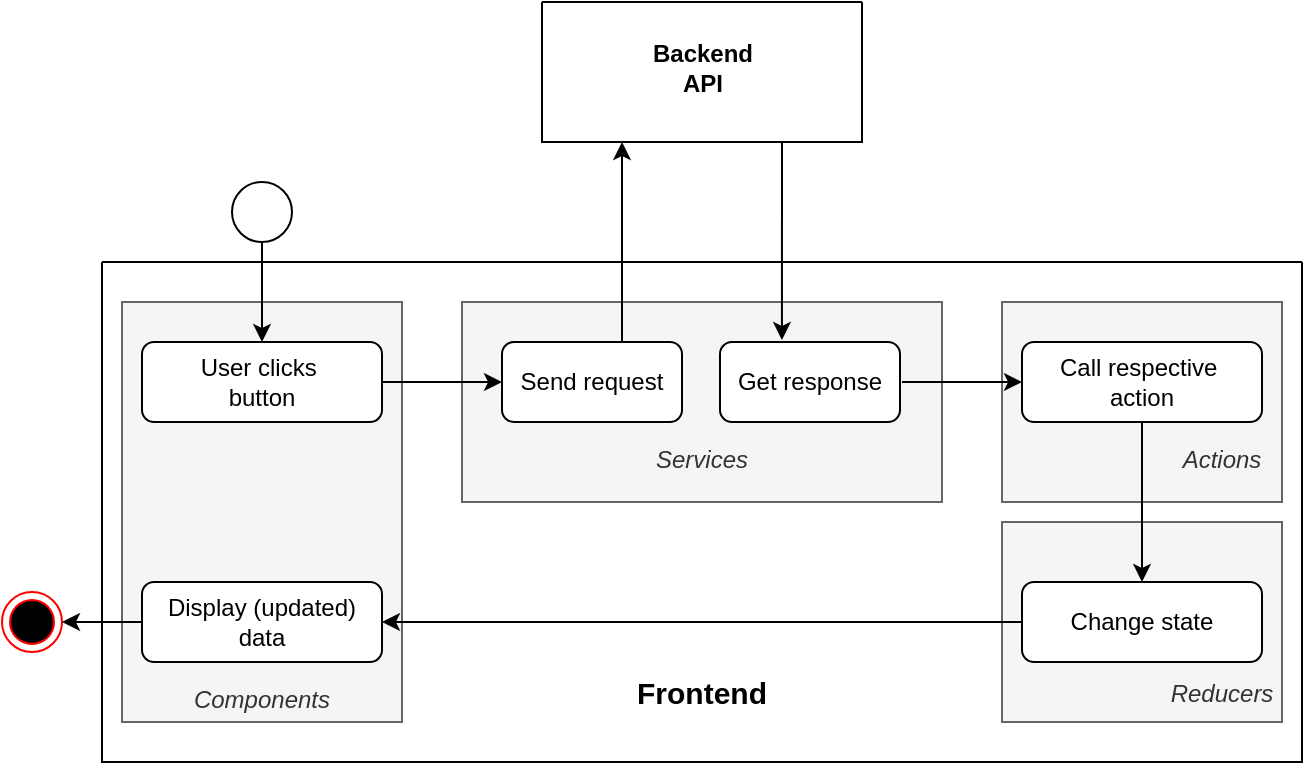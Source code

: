 <mxfile version="24.0.7" type="github">
  <diagram id="C5RBs43oDa-KdzZeNtuy" name="Page-1">
    <mxGraphModel dx="954" dy="589" grid="1" gridSize="10" guides="1" tooltips="1" connect="1" arrows="1" fold="1" page="1" pageScale="1" pageWidth="827" pageHeight="1169" math="0" shadow="0">
      <root>
        <mxCell id="WIyWlLk6GJQsqaUBKTNV-0" />
        <mxCell id="WIyWlLk6GJQsqaUBKTNV-1" parent="WIyWlLk6GJQsqaUBKTNV-0" />
        <mxCell id="QYOoLR-ja1ZamOnMHRZ6-29" value="&lt;div&gt;&lt;br&gt;&lt;/div&gt;&lt;div&gt;&lt;br&gt;&lt;/div&gt;&lt;div&gt;&lt;br&gt;&lt;/div&gt;&lt;div&gt;&lt;br&gt;&lt;/div&gt;&lt;div align=&quot;left&quot;&gt;&lt;span style=&quot;white-space: pre;&quot;&gt;&#x9;&lt;/span&gt;&lt;span style=&quot;white-space: pre;&quot;&gt;&#x9;&lt;/span&gt;&lt;span style=&quot;white-space: pre;&quot;&gt;&#x9;&lt;/span&gt;&lt;i&gt;Actions&lt;/i&gt;&lt;br&gt;&lt;/div&gt;" style="rounded=0;whiteSpace=wrap;html=1;fillColor=#f5f5f5;fontColor=#333333;strokeColor=#666666;" vertex="1" parent="WIyWlLk6GJQsqaUBKTNV-1">
          <mxGeometry x="510" y="220" width="140" height="100" as="geometry" />
        </mxCell>
        <mxCell id="r1Ca3r6ym71Bvj_4E0K6-16" value="" style="swimlane;startSize=0;" parent="WIyWlLk6GJQsqaUBKTNV-1" vertex="1">
          <mxGeometry x="60" y="200" width="600" height="250" as="geometry" />
        </mxCell>
        <mxCell id="QYOoLR-ja1ZamOnMHRZ6-30" value="&lt;div&gt;&lt;br&gt;&lt;/div&gt;&lt;div&gt;&lt;br&gt;&lt;/div&gt;&lt;div&gt;&lt;br&gt;&lt;/div&gt;&lt;div&gt;&lt;br&gt;&lt;/div&gt;&lt;div&gt;&lt;br&gt;&lt;/div&gt;&lt;div&gt;&lt;i&gt;&lt;span style=&quot;white-space: pre;&quot;&gt;&#x9;&lt;/span&gt;&lt;span style=&quot;white-space: pre;&quot;&gt;&#x9;&lt;/span&gt;&lt;span style=&quot;white-space: pre;&quot;&gt;&#x9;&lt;/span&gt;Reducers&lt;/i&gt;&lt;/div&gt;" style="rounded=0;whiteSpace=wrap;html=1;fillColor=#f5f5f5;fontColor=#333333;strokeColor=#666666;" vertex="1" parent="r1Ca3r6ym71Bvj_4E0K6-16">
          <mxGeometry x="450" y="130" width="140" height="100" as="geometry" />
        </mxCell>
        <mxCell id="QYOoLR-ja1ZamOnMHRZ6-27" value="&lt;div&gt;&lt;i&gt;&lt;br&gt;&lt;/i&gt;&lt;/div&gt;&lt;div&gt;&lt;i&gt;&lt;br&gt;&lt;/i&gt;&lt;/div&gt;&lt;div&gt;&lt;i&gt;&lt;br&gt;&lt;/i&gt;&lt;/div&gt;&lt;div&gt;&lt;i&gt;&lt;br&gt;&lt;/i&gt;&lt;/div&gt;&lt;div&gt;&lt;i&gt;Services&lt;br&gt;&lt;/i&gt;&lt;/div&gt;" style="rounded=0;whiteSpace=wrap;html=1;fillColor=#f5f5f5;fontColor=#333333;strokeColor=#666666;" vertex="1" parent="r1Ca3r6ym71Bvj_4E0K6-16">
          <mxGeometry x="180" y="20" width="240" height="100" as="geometry" />
        </mxCell>
        <mxCell id="QYOoLR-ja1ZamOnMHRZ6-22" value="&lt;div&gt;&lt;i&gt;&lt;br&gt;&lt;/i&gt;&lt;/div&gt;&lt;div&gt;&lt;i&gt;&lt;br&gt;&lt;/i&gt;&lt;/div&gt;&lt;div&gt;&lt;i&gt;&lt;br&gt;&lt;/i&gt;&lt;/div&gt;&lt;div&gt;&lt;i&gt;&lt;br&gt;&lt;/i&gt;&lt;/div&gt;&lt;div&gt;&lt;i&gt;&lt;br&gt;&lt;/i&gt;&lt;/div&gt;&lt;div&gt;&lt;i&gt;&lt;br&gt;&lt;/i&gt;&lt;/div&gt;&lt;div&gt;&lt;i&gt;&lt;br&gt;&lt;/i&gt;&lt;/div&gt;&lt;div&gt;&lt;i&gt;&lt;br&gt;&lt;/i&gt;&lt;/div&gt;&lt;div&gt;&lt;i&gt;&lt;br&gt;&lt;/i&gt;&lt;/div&gt;&lt;div&gt;&lt;i&gt;&lt;br&gt;&lt;/i&gt;&lt;/div&gt;&lt;div&gt;&lt;i&gt;&lt;br&gt;&lt;/i&gt;&lt;/div&gt;&lt;div&gt;&lt;i&gt;&lt;br&gt;&lt;/i&gt;&lt;/div&gt;&lt;div&gt;&lt;i&gt;&lt;br&gt;&lt;/i&gt;&lt;/div&gt;&lt;div&gt;&lt;i&gt;Components&lt;/i&gt;&lt;/div&gt;" style="rounded=0;whiteSpace=wrap;html=1;fillColor=#f5f5f5;strokeColor=#666666;fontColor=#333333;" vertex="1" parent="r1Ca3r6ym71Bvj_4E0K6-16">
          <mxGeometry x="10" y="20" width="140" height="210" as="geometry" />
        </mxCell>
        <mxCell id="r1Ca3r6ym71Bvj_4E0K6-0" value="&lt;font size=&quot;1&quot;&gt;&lt;b style=&quot;font-size: 15px;&quot;&gt;Frontend&lt;/b&gt;&lt;/font&gt;" style="text;html=1;align=center;verticalAlign=middle;whiteSpace=wrap;rounded=0;" parent="r1Ca3r6ym71Bvj_4E0K6-16" vertex="1">
          <mxGeometry x="270" y="200" width="60" height="30" as="geometry" />
        </mxCell>
        <mxCell id="r1Ca3r6ym71Bvj_4E0K6-7" value="Change state" style="rounded=1;whiteSpace=wrap;html=1;fontSize=12;glass=0;strokeWidth=1;shadow=0;" parent="r1Ca3r6ym71Bvj_4E0K6-16" vertex="1">
          <mxGeometry x="460" y="160" width="120" height="40" as="geometry" />
        </mxCell>
        <mxCell id="QYOoLR-ja1ZamOnMHRZ6-7" value="" style="endArrow=classic;html=1;rounded=0;entryX=0;entryY=0.5;entryDx=0;entryDy=0;" edge="1" parent="r1Ca3r6ym71Bvj_4E0K6-16">
          <mxGeometry width="50" height="50" relative="1" as="geometry">
            <mxPoint x="400" y="60" as="sourcePoint" />
            <mxPoint x="460" y="60" as="targetPoint" />
          </mxGeometry>
        </mxCell>
        <mxCell id="QYOoLR-ja1ZamOnMHRZ6-16" value="Send request" style="rounded=1;whiteSpace=wrap;html=1;fontSize=12;glass=0;strokeWidth=1;shadow=0;" vertex="1" parent="r1Ca3r6ym71Bvj_4E0K6-16">
          <mxGeometry x="200" y="40" width="90" height="40" as="geometry" />
        </mxCell>
        <mxCell id="QYOoLR-ja1ZamOnMHRZ6-17" value="Get response" style="rounded=1;whiteSpace=wrap;html=1;fontSize=12;glass=0;strokeWidth=1;shadow=0;" vertex="1" parent="r1Ca3r6ym71Bvj_4E0K6-16">
          <mxGeometry x="309" y="40" width="90" height="40" as="geometry" />
        </mxCell>
        <mxCell id="QYOoLR-ja1ZamOnMHRZ6-20" value="Display (updated) data" style="rounded=1;whiteSpace=wrap;html=1;fontSize=12;glass=0;strokeWidth=1;shadow=0;" vertex="1" parent="r1Ca3r6ym71Bvj_4E0K6-16">
          <mxGeometry x="20" y="160" width="120" height="40" as="geometry" />
        </mxCell>
        <mxCell id="QYOoLR-ja1ZamOnMHRZ6-9" value="" style="endArrow=classic;html=1;rounded=0;exitX=0;exitY=0.5;exitDx=0;exitDy=0;entryX=1;entryY=0.5;entryDx=0;entryDy=0;" edge="1" parent="r1Ca3r6ym71Bvj_4E0K6-16" source="r1Ca3r6ym71Bvj_4E0K6-7" target="QYOoLR-ja1ZamOnMHRZ6-20">
          <mxGeometry width="50" height="50" relative="1" as="geometry">
            <mxPoint x="360" y="80" as="sourcePoint" />
            <mxPoint x="480" y="80" as="targetPoint" />
            <Array as="points" />
          </mxGeometry>
        </mxCell>
        <mxCell id="QYOoLR-ja1ZamOnMHRZ6-28" style="edgeStyle=orthogonalEdgeStyle;rounded=0;orthogonalLoop=1;jettySize=auto;html=1;exitX=0.5;exitY=1;exitDx=0;exitDy=0;" edge="1" parent="r1Ca3r6ym71Bvj_4E0K6-16" source="QYOoLR-ja1ZamOnMHRZ6-27" target="QYOoLR-ja1ZamOnMHRZ6-27">
          <mxGeometry relative="1" as="geometry" />
        </mxCell>
        <mxCell id="WIyWlLk6GJQsqaUBKTNV-3" value="&lt;div&gt;User clicks&amp;nbsp;&lt;/div&gt;&lt;div&gt;button&lt;/div&gt;" style="rounded=1;whiteSpace=wrap;html=1;fontSize=12;glass=0;strokeWidth=1;shadow=0;" parent="WIyWlLk6GJQsqaUBKTNV-1" vertex="1">
          <mxGeometry x="80" y="240" width="120" height="40" as="geometry" />
        </mxCell>
        <mxCell id="r1Ca3r6ym71Bvj_4E0K6-6" value="&lt;div&gt;Call respective&amp;nbsp;&lt;/div&gt;&lt;div&gt;action&lt;/div&gt;" style="rounded=1;whiteSpace=wrap;html=1;fontSize=12;glass=0;strokeWidth=1;shadow=0;" parent="WIyWlLk6GJQsqaUBKTNV-1" vertex="1">
          <mxGeometry x="520" y="240" width="120" height="40" as="geometry" />
        </mxCell>
        <mxCell id="r1Ca3r6ym71Bvj_4E0K6-19" value="" style="swimlane;startSize=0;" parent="WIyWlLk6GJQsqaUBKTNV-1" vertex="1">
          <mxGeometry x="280" y="70" width="160" height="70" as="geometry" />
        </mxCell>
        <mxCell id="r1Ca3r6ym71Bvj_4E0K6-20" value="&lt;div&gt;&lt;b&gt;Backend&lt;/b&gt;&lt;/div&gt;&lt;div&gt;&lt;b&gt;API&lt;br&gt;&lt;/b&gt;&lt;/div&gt;" style="text;html=1;align=center;verticalAlign=middle;resizable=0;points=[];autosize=1;strokeColor=none;fillColor=none;" parent="WIyWlLk6GJQsqaUBKTNV-1" vertex="1">
          <mxGeometry x="325" y="83" width="70" height="40" as="geometry" />
        </mxCell>
        <mxCell id="QYOoLR-ja1ZamOnMHRZ6-6" value="" style="endArrow=classic;html=1;rounded=0;exitX=1;exitY=0.5;exitDx=0;exitDy=0;entryX=0;entryY=0.5;entryDx=0;entryDy=0;" edge="1" parent="WIyWlLk6GJQsqaUBKTNV-1" source="WIyWlLk6GJQsqaUBKTNV-3" target="QYOoLR-ja1ZamOnMHRZ6-16">
          <mxGeometry width="50" height="50" relative="1" as="geometry">
            <mxPoint x="240" y="260" as="sourcePoint" />
            <mxPoint x="240" y="260" as="targetPoint" />
          </mxGeometry>
        </mxCell>
        <mxCell id="QYOoLR-ja1ZamOnMHRZ6-8" value="" style="endArrow=classic;html=1;rounded=0;exitX=0.5;exitY=1;exitDx=0;exitDy=0;entryX=0.5;entryY=0;entryDx=0;entryDy=0;" edge="1" parent="WIyWlLk6GJQsqaUBKTNV-1" source="r1Ca3r6ym71Bvj_4E0K6-6" target="r1Ca3r6ym71Bvj_4E0K6-7">
          <mxGeometry width="50" height="50" relative="1" as="geometry">
            <mxPoint x="550" y="299" as="sourcePoint" />
            <mxPoint x="670" y="299" as="targetPoint" />
          </mxGeometry>
        </mxCell>
        <mxCell id="QYOoLR-ja1ZamOnMHRZ6-10" value="" style="endArrow=classic;html=1;rounded=0;entryX=0.25;entryY=1;entryDx=0;entryDy=0;" edge="1" parent="WIyWlLk6GJQsqaUBKTNV-1" target="r1Ca3r6ym71Bvj_4E0K6-19">
          <mxGeometry width="50" height="50" relative="1" as="geometry">
            <mxPoint x="320" y="240" as="sourcePoint" />
            <mxPoint x="310" y="140" as="targetPoint" />
          </mxGeometry>
        </mxCell>
        <mxCell id="QYOoLR-ja1ZamOnMHRZ6-11" value="" style="endArrow=classic;html=1;rounded=0;exitX=0.75;exitY=1;exitDx=0;exitDy=0;entryX=0.344;entryY=-0.025;entryDx=0;entryDy=0;entryPerimeter=0;" edge="1" parent="WIyWlLk6GJQsqaUBKTNV-1" source="r1Ca3r6ym71Bvj_4E0K6-19" target="QYOoLR-ja1ZamOnMHRZ6-17">
          <mxGeometry width="50" height="50" relative="1" as="geometry">
            <mxPoint x="390" y="270" as="sourcePoint" />
            <mxPoint x="368" y="230" as="targetPoint" />
          </mxGeometry>
        </mxCell>
        <mxCell id="QYOoLR-ja1ZamOnMHRZ6-13" value="" style="endArrow=classic;html=1;rounded=0;exitX=0.5;exitY=1;exitDx=0;exitDy=0;entryX=0.5;entryY=0;entryDx=0;entryDy=0;" edge="1" parent="WIyWlLk6GJQsqaUBKTNV-1" source="QYOoLR-ja1ZamOnMHRZ6-12" target="WIyWlLk6GJQsqaUBKTNV-3">
          <mxGeometry width="50" height="50" relative="1" as="geometry">
            <mxPoint x="139.5" y="115" as="sourcePoint" />
            <mxPoint x="139.5" y="204" as="targetPoint" />
          </mxGeometry>
        </mxCell>
        <mxCell id="QYOoLR-ja1ZamOnMHRZ6-23" style="edgeStyle=orthogonalEdgeStyle;rounded=0;orthogonalLoop=1;jettySize=auto;html=1;exitX=0.5;exitY=1;exitDx=0;exitDy=0;" edge="1" parent="WIyWlLk6GJQsqaUBKTNV-1" source="r1Ca3r6ym71Bvj_4E0K6-16" target="r1Ca3r6ym71Bvj_4E0K6-16">
          <mxGeometry relative="1" as="geometry" />
        </mxCell>
        <mxCell id="QYOoLR-ja1ZamOnMHRZ6-24" value="" style="ellipse;html=1;shape=endState;fillColor=#000000;strokeColor=#ff0000;" vertex="1" parent="WIyWlLk6GJQsqaUBKTNV-1">
          <mxGeometry x="10" y="365" width="30" height="30" as="geometry" />
        </mxCell>
        <mxCell id="QYOoLR-ja1ZamOnMHRZ6-25" value="" style="endArrow=classic;html=1;rounded=0;exitX=0;exitY=0.5;exitDx=0;exitDy=0;entryX=1;entryY=0.5;entryDx=0;entryDy=0;" edge="1" parent="WIyWlLk6GJQsqaUBKTNV-1" source="QYOoLR-ja1ZamOnMHRZ6-20" target="QYOoLR-ja1ZamOnMHRZ6-24">
          <mxGeometry width="50" height="50" relative="1" as="geometry">
            <mxPoint x="-10" y="310" as="sourcePoint" />
            <mxPoint x="40" y="260" as="targetPoint" />
          </mxGeometry>
        </mxCell>
        <mxCell id="QYOoLR-ja1ZamOnMHRZ6-12" value="" style="ellipse;whiteSpace=wrap;html=1;aspect=fixed;" vertex="1" parent="WIyWlLk6GJQsqaUBKTNV-1">
          <mxGeometry x="125" y="160" width="30" height="30" as="geometry" />
        </mxCell>
      </root>
    </mxGraphModel>
  </diagram>
</mxfile>
